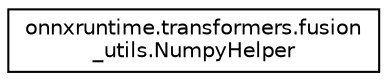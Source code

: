digraph "Graphical Class Hierarchy"
{
 // LATEX_PDF_SIZE
  edge [fontname="Helvetica",fontsize="10",labelfontname="Helvetica",labelfontsize="10"];
  node [fontname="Helvetica",fontsize="10",shape=record];
  rankdir="LR";
  Node0 [label="onnxruntime.transformers.fusion\l_utils.NumpyHelper",height=0.2,width=0.4,color="black", fillcolor="white", style="filled",URL="$classonnxruntime_1_1transformers_1_1fusion__utils_1_1NumpyHelper.html",tooltip=" "];
}
